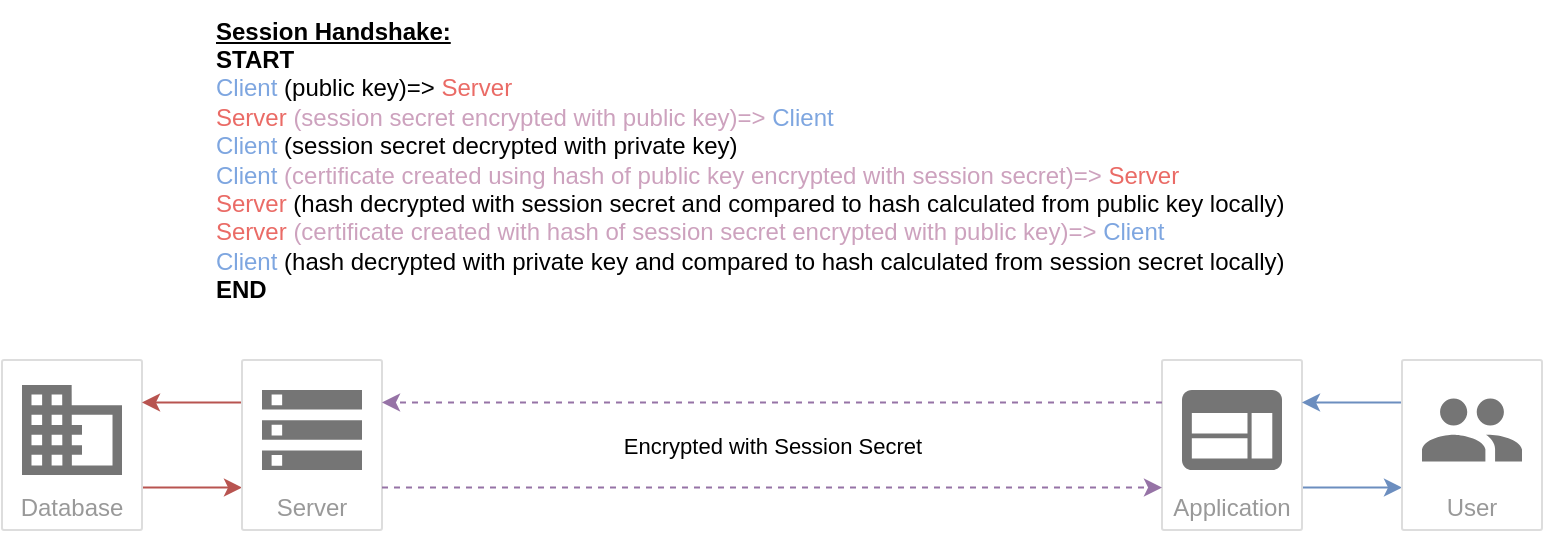 <mxfile version="24.4.4" type="github">
  <diagram name="Page-1" id="i_eUpqizONlaqFvOrQ0I">
    <mxGraphModel dx="1221" dy="765" grid="1" gridSize="10" guides="1" tooltips="1" connect="1" arrows="1" fold="1" page="1" pageScale="1" pageWidth="850" pageHeight="1100" math="0" shadow="0">
      <root>
        <mxCell id="0" />
        <mxCell id="1" parent="0" />
        <mxCell id="nEjG_1o9G4ETn9ffuzNd-26" value="" style="group" vertex="1" connectable="0" parent="1">
          <mxGeometry x="40" y="200" width="190" height="85" as="geometry" />
        </mxCell>
        <mxCell id="nEjG_1o9G4ETn9ffuzNd-15" style="edgeStyle=orthogonalEdgeStyle;rounded=0;orthogonalLoop=1;jettySize=auto;html=1;exitX=1;exitY=0.75;exitDx=0;exitDy=0;entryX=0;entryY=0.75;entryDx=0;entryDy=0;fillColor=#f8cecc;strokeColor=#b85450;" edge="1" parent="nEjG_1o9G4ETn9ffuzNd-26" source="nEjG_1o9G4ETn9ffuzNd-3" target="nEjG_1o9G4ETn9ffuzNd-11">
          <mxGeometry relative="1" as="geometry" />
        </mxCell>
        <mxCell id="nEjG_1o9G4ETn9ffuzNd-3" value="Database" style="strokeColor=#dddddd;shadow=0;strokeWidth=1;rounded=1;absoluteArcSize=1;arcSize=2;labelPosition=center;verticalLabelPosition=middle;align=center;verticalAlign=bottom;spacingLeft=0;fontColor=#999999;fontSize=12;whiteSpace=wrap;spacingBottom=2;html=1;" vertex="1" parent="nEjG_1o9G4ETn9ffuzNd-26">
          <mxGeometry width="70" height="85" as="geometry" />
        </mxCell>
        <mxCell id="nEjG_1o9G4ETn9ffuzNd-4" value="" style="sketch=0;dashed=0;connectable=0;html=1;fillColor=#757575;strokeColor=none;shape=mxgraph.gcp2.database;part=1;" vertex="1" parent="nEjG_1o9G4ETn9ffuzNd-3">
          <mxGeometry x="0.5" width="50" height="45" relative="1" as="geometry">
            <mxPoint x="-25" y="12.5" as="offset" />
          </mxGeometry>
        </mxCell>
        <mxCell id="nEjG_1o9G4ETn9ffuzNd-16" style="edgeStyle=orthogonalEdgeStyle;rounded=0;orthogonalLoop=1;jettySize=auto;html=1;exitX=0;exitY=0.25;exitDx=0;exitDy=0;entryX=1;entryY=0.25;entryDx=0;entryDy=0;fillColor=#f8cecc;strokeColor=#b85450;" edge="1" parent="nEjG_1o9G4ETn9ffuzNd-26" source="nEjG_1o9G4ETn9ffuzNd-11" target="nEjG_1o9G4ETn9ffuzNd-3">
          <mxGeometry relative="1" as="geometry" />
        </mxCell>
        <mxCell id="nEjG_1o9G4ETn9ffuzNd-11" value="Server" style="strokeColor=#dddddd;shadow=0;strokeWidth=1;rounded=1;absoluteArcSize=1;arcSize=2;labelPosition=center;verticalLabelPosition=middle;align=center;verticalAlign=bottom;spacingLeft=0;fontColor=#999999;fontSize=12;whiteSpace=wrap;spacingBottom=2;html=1;" vertex="1" parent="nEjG_1o9G4ETn9ffuzNd-26">
          <mxGeometry x="120" width="70" height="85" as="geometry" />
        </mxCell>
        <mxCell id="nEjG_1o9G4ETn9ffuzNd-12" value="" style="sketch=0;dashed=0;connectable=0;html=1;fillColor=#757575;strokeColor=none;shape=mxgraph.gcp2.storage;part=1;" vertex="1" parent="nEjG_1o9G4ETn9ffuzNd-11">
          <mxGeometry x="0.5" width="50" height="40" relative="1" as="geometry">
            <mxPoint x="-25" y="15" as="offset" />
          </mxGeometry>
        </mxCell>
        <mxCell id="nEjG_1o9G4ETn9ffuzNd-27" value="" style="group" vertex="1" connectable="0" parent="1">
          <mxGeometry x="620" y="200" width="190" height="85" as="geometry" />
        </mxCell>
        <mxCell id="nEjG_1o9G4ETn9ffuzNd-22" style="edgeStyle=orthogonalEdgeStyle;rounded=0;orthogonalLoop=1;jettySize=auto;html=1;exitX=1;exitY=0.75;exitDx=0;exitDy=0;entryX=0;entryY=0.75;entryDx=0;entryDy=0;fillColor=#dae8fc;strokeColor=#6c8ebf;" edge="1" parent="nEjG_1o9G4ETn9ffuzNd-27" source="nEjG_1o9G4ETn9ffuzNd-1" target="nEjG_1o9G4ETn9ffuzNd-13">
          <mxGeometry relative="1" as="geometry" />
        </mxCell>
        <mxCell id="nEjG_1o9G4ETn9ffuzNd-1" value="Application" style="strokeColor=#dddddd;shadow=0;strokeWidth=1;rounded=1;absoluteArcSize=1;arcSize=2;labelPosition=center;verticalLabelPosition=middle;align=center;verticalAlign=bottom;spacingLeft=0;fontColor=#999999;fontSize=12;whiteSpace=wrap;spacingBottom=2;html=1;" vertex="1" parent="nEjG_1o9G4ETn9ffuzNd-27">
          <mxGeometry width="70" height="85" as="geometry" />
        </mxCell>
        <mxCell id="nEjG_1o9G4ETn9ffuzNd-2" value="" style="sketch=0;dashed=0;connectable=0;html=1;fillColor=#757575;strokeColor=none;shape=mxgraph.gcp2.application;part=1;" vertex="1" parent="nEjG_1o9G4ETn9ffuzNd-1">
          <mxGeometry x="0.5" width="50" height="40" relative="1" as="geometry">
            <mxPoint x="-25" y="15" as="offset" />
          </mxGeometry>
        </mxCell>
        <mxCell id="nEjG_1o9G4ETn9ffuzNd-21" style="edgeStyle=orthogonalEdgeStyle;rounded=0;orthogonalLoop=1;jettySize=auto;html=1;exitX=0;exitY=0.25;exitDx=0;exitDy=0;entryX=1;entryY=0.25;entryDx=0;entryDy=0;fillColor=#dae8fc;strokeColor=#6c8ebf;" edge="1" parent="nEjG_1o9G4ETn9ffuzNd-27" source="nEjG_1o9G4ETn9ffuzNd-13" target="nEjG_1o9G4ETn9ffuzNd-1">
          <mxGeometry relative="1" as="geometry" />
        </mxCell>
        <mxCell id="nEjG_1o9G4ETn9ffuzNd-13" value="User" style="strokeColor=#dddddd;shadow=0;strokeWidth=1;rounded=1;absoluteArcSize=1;arcSize=2;labelPosition=center;verticalLabelPosition=middle;align=center;verticalAlign=bottom;spacingLeft=0;fontColor=#999999;fontSize=12;whiteSpace=wrap;spacingBottom=2;html=1;" vertex="1" parent="nEjG_1o9G4ETn9ffuzNd-27">
          <mxGeometry x="120" width="70" height="85" as="geometry" />
        </mxCell>
        <mxCell id="nEjG_1o9G4ETn9ffuzNd-14" value="" style="sketch=0;dashed=0;connectable=0;html=1;fillColor=#757575;strokeColor=none;shape=mxgraph.gcp2.users;part=1;" vertex="1" parent="nEjG_1o9G4ETn9ffuzNd-13">
          <mxGeometry x="0.5" width="50" height="31.5" relative="1" as="geometry">
            <mxPoint x="-25" y="19.25" as="offset" />
          </mxGeometry>
        </mxCell>
        <mxCell id="nEjG_1o9G4ETn9ffuzNd-28" style="edgeStyle=orthogonalEdgeStyle;rounded=0;orthogonalLoop=1;jettySize=auto;html=1;exitX=1;exitY=0.75;exitDx=0;exitDy=0;entryX=0;entryY=0.75;entryDx=0;entryDy=0;dashed=1;fillColor=#e1d5e7;strokeColor=#9673a6;" edge="1" parent="1" source="nEjG_1o9G4ETn9ffuzNd-11" target="nEjG_1o9G4ETn9ffuzNd-1">
          <mxGeometry relative="1" as="geometry" />
        </mxCell>
        <mxCell id="nEjG_1o9G4ETn9ffuzNd-30" value="Encrypted with Session Secret" style="edgeLabel;html=1;align=center;verticalAlign=middle;resizable=0;points=[];" vertex="1" connectable="0" parent="nEjG_1o9G4ETn9ffuzNd-28">
          <mxGeometry x="-0.082" relative="1" as="geometry">
            <mxPoint x="16" y="-21" as="offset" />
          </mxGeometry>
        </mxCell>
        <mxCell id="nEjG_1o9G4ETn9ffuzNd-29" style="edgeStyle=orthogonalEdgeStyle;rounded=0;orthogonalLoop=1;jettySize=auto;html=1;exitX=0;exitY=0.25;exitDx=0;exitDy=0;entryX=1;entryY=0.25;entryDx=0;entryDy=0;dashed=1;fillColor=#e1d5e7;strokeColor=#9673a6;" edge="1" parent="1" source="nEjG_1o9G4ETn9ffuzNd-1" target="nEjG_1o9G4ETn9ffuzNd-11">
          <mxGeometry relative="1" as="geometry" />
        </mxCell>
        <mxCell id="nEjG_1o9G4ETn9ffuzNd-33" value="&lt;div align=&quot;left&quot;&gt;&lt;u&gt;&lt;b&gt;Session Handshake:&lt;/b&gt;&lt;/u&gt;&lt;/div&gt;&lt;div align=&quot;left&quot;&gt;&lt;b&gt;START&lt;/b&gt;&lt;br&gt;&lt;/div&gt;&lt;div align=&quot;left&quot;&gt;&lt;font color=&quot;#7ea6e0&quot;&gt;Client&lt;/font&gt; (public key)=&amp;gt; &lt;font color=&quot;#ea6b66&quot;&gt;Server&lt;/font&gt;&lt;/div&gt;&lt;div align=&quot;left&quot;&gt;&lt;font color=&quot;#ea6b66&quot;&gt;Server&lt;/font&gt; &lt;font color=&quot;#cda2be&quot;&gt;(session secret encrypted with public key)=&amp;gt;&lt;/font&gt; &lt;font color=&quot;#7ea6e0&quot;&gt;Client&lt;/font&gt;&lt;/div&gt;&lt;div align=&quot;left&quot;&gt;&lt;font color=&quot;#7ea6e0&quot;&gt;Client&lt;/font&gt; (session secret decrypted with private key)&lt;/div&gt;&lt;div align=&quot;left&quot;&gt;&lt;font color=&quot;#7ea6e0&quot;&gt;Client&lt;/font&gt; &lt;font color=&quot;#cda2be&quot;&gt;(certificate created using hash of public key encrypted with session secret)=&amp;gt;&lt;/font&gt; &lt;font color=&quot;#ea6b66&quot;&gt;Server&lt;/font&gt;&lt;/div&gt;&lt;div&gt;&lt;font color=&quot;#ea6b66&quot;&gt;Server&lt;/font&gt; (hash decrypted with session secret and compared to hash calculated from public key locally)&lt;/div&gt;&lt;div&gt;&lt;font color=&quot;#ea6b66&quot;&gt;Server&lt;/font&gt; &lt;font color=&quot;#cda2be&quot;&gt;(certificate created with hash of session secret encrypted with public key)=&amp;gt;&lt;/font&gt; &lt;font color=&quot;#7ea6e0&quot;&gt;Client&lt;/font&gt;&lt;/div&gt;&lt;div&gt;&lt;font color=&quot;#7ea6e0&quot;&gt;Client&lt;/font&gt; (hash decrypted with private key and compared to hash calculated from session secret locally)&lt;br&gt;&lt;/div&gt;&lt;div&gt;&lt;b&gt;END&lt;/b&gt;&lt;br&gt;&lt;/div&gt;" style="text;html=1;align=left;verticalAlign=middle;resizable=0;points=[];autosize=1;strokeColor=none;fillColor=none;" vertex="1" parent="1">
          <mxGeometry x="145" y="20" width="560" height="160" as="geometry" />
        </mxCell>
      </root>
    </mxGraphModel>
  </diagram>
</mxfile>
